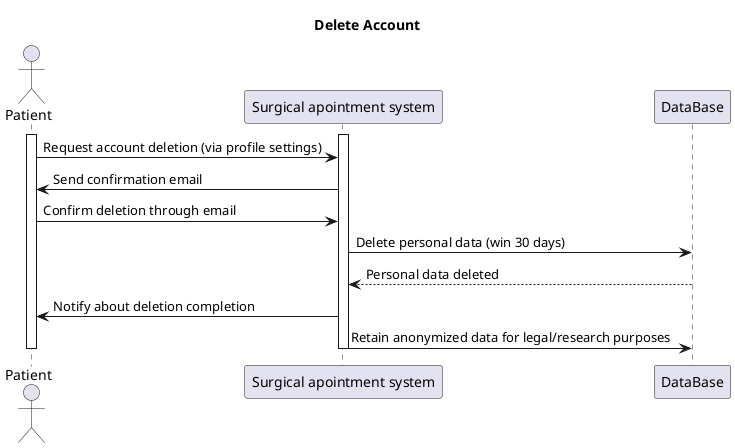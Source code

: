 ﻿@startuml
title Delete Account
actor Patient
participant "Surgical apointment system" as App
participant "DataBase" as Base

activate App
activate Patient

Patient -> App: Request account deletion (via profile settings)
App -> Patient: Send confirmation email
Patient -> App: Confirm deletion through email

App -> Base: Delete personal data (win 30 days)
Base --> App: Personal data deleted


App -> Patient: Notify about deletion completion
App -> Base: Retain anonymized data for legal/research purposes

deactivate App
deactivate Patient
@enduml
